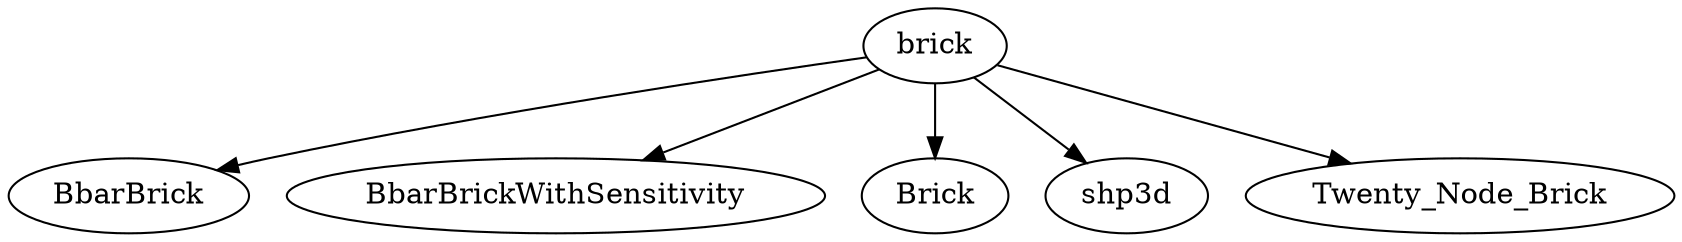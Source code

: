 digraph gra1{
//子图十二
"brick"->{"BbarBrick";"BbarBrickWithSensitivity";"Brick";"shp3d";"Twenty_Node_Brick"}
}